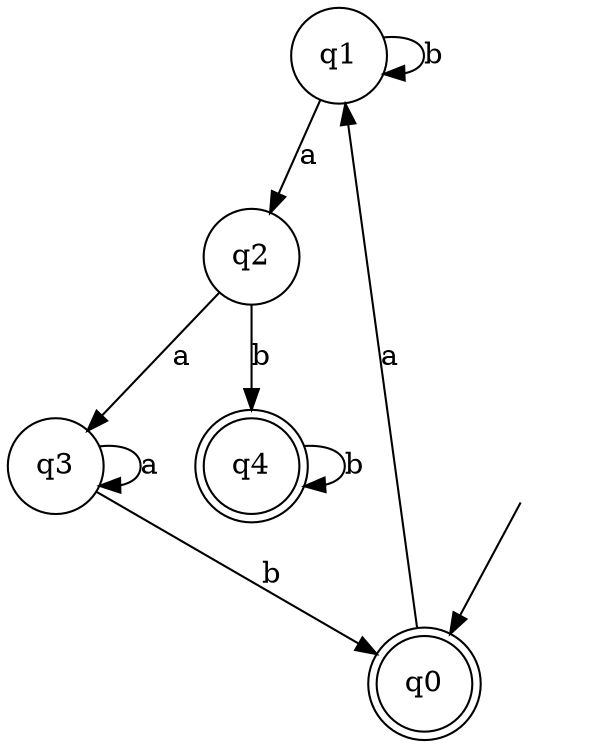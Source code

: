 digraph Automaton {

q1 [shape = circle];

q2 [shape = circle];

q3 [shape = circle];

q4 [shape = doublecircle];

_nil [style = invis];

q0 [shape = doublecircle];

q3 -> q0 [label = "b"];

_nil -> q0;

q1 -> q1 [label = "b"];

q3 -> q3 [label = "a"];

q1 -> q2 [label = "a"];

q2 -> q3 [label = "a"];

q2 -> q4 [label = "b"];

q0 -> q1 [label = "a"];

q4 -> q4 [label = "b"];

}

